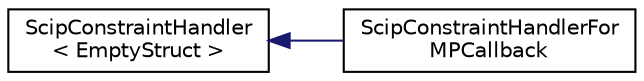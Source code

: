 digraph "Graphical Class Hierarchy"
{
 // LATEX_PDF_SIZE
  edge [fontname="Helvetica",fontsize="10",labelfontname="Helvetica",labelfontsize="10"];
  node [fontname="Helvetica",fontsize="10",shape=record];
  rankdir="LR";
  Node0 [label="ScipConstraintHandler\l\< EmptyStruct \>",height=0.2,width=0.4,color="black", fillcolor="white", style="filled",URL="$classoperations__research_1_1_scip_constraint_handler.html",tooltip=" "];
  Node0 -> Node1 [dir="back",color="midnightblue",fontsize="10",style="solid",fontname="Helvetica"];
  Node1 [label="ScipConstraintHandlerFor\lMPCallback",height=0.2,width=0.4,color="black", fillcolor="white", style="filled",URL="$classoperations__research_1_1_scip_constraint_handler_for_m_p_callback.html",tooltip=" "];
}
